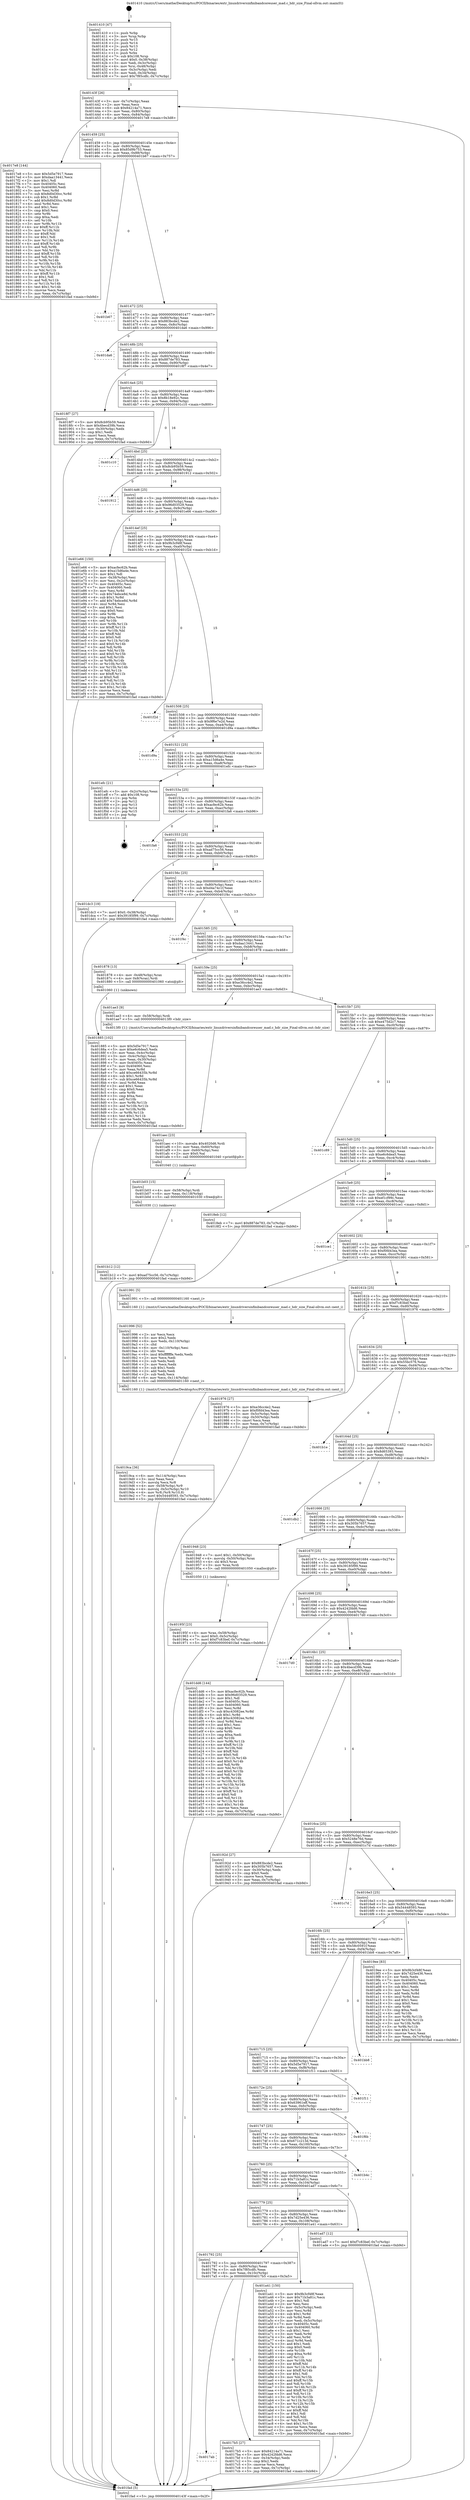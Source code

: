 digraph "0x401410" {
  label = "0x401410 (/mnt/c/Users/mathe/Desktop/tcc/POCII/binaries/extr_linuxdriversinfinibandcoreuser_mad.c_hdr_size_Final-ollvm.out::main(0))"
  labelloc = "t"
  node[shape=record]

  Entry [label="",width=0.3,height=0.3,shape=circle,fillcolor=black,style=filled]
  "0x40143f" [label="{
     0x40143f [26]\l
     | [instrs]\l
     &nbsp;&nbsp;0x40143f \<+3\>: mov -0x7c(%rbp),%eax\l
     &nbsp;&nbsp;0x401442 \<+2\>: mov %eax,%ecx\l
     &nbsp;&nbsp;0x401444 \<+6\>: sub $0x84214a71,%ecx\l
     &nbsp;&nbsp;0x40144a \<+3\>: mov %eax,-0x80(%rbp)\l
     &nbsp;&nbsp;0x40144d \<+6\>: mov %ecx,-0x84(%rbp)\l
     &nbsp;&nbsp;0x401453 \<+6\>: je 00000000004017e8 \<main+0x3d8\>\l
  }"]
  "0x4017e8" [label="{
     0x4017e8 [144]\l
     | [instrs]\l
     &nbsp;&nbsp;0x4017e8 \<+5\>: mov $0x5d5e7917,%eax\l
     &nbsp;&nbsp;0x4017ed \<+5\>: mov $0xdaa13441,%ecx\l
     &nbsp;&nbsp;0x4017f2 \<+2\>: mov $0x1,%dl\l
     &nbsp;&nbsp;0x4017f4 \<+7\>: mov 0x40405c,%esi\l
     &nbsp;&nbsp;0x4017fb \<+7\>: mov 0x404060,%edi\l
     &nbsp;&nbsp;0x401802 \<+3\>: mov %esi,%r8d\l
     &nbsp;&nbsp;0x401805 \<+7\>: sub $0x8d0d30cc,%r8d\l
     &nbsp;&nbsp;0x40180c \<+4\>: sub $0x1,%r8d\l
     &nbsp;&nbsp;0x401810 \<+7\>: add $0x8d0d30cc,%r8d\l
     &nbsp;&nbsp;0x401817 \<+4\>: imul %r8d,%esi\l
     &nbsp;&nbsp;0x40181b \<+3\>: and $0x1,%esi\l
     &nbsp;&nbsp;0x40181e \<+3\>: cmp $0x0,%esi\l
     &nbsp;&nbsp;0x401821 \<+4\>: sete %r9b\l
     &nbsp;&nbsp;0x401825 \<+3\>: cmp $0xa,%edi\l
     &nbsp;&nbsp;0x401828 \<+4\>: setl %r10b\l
     &nbsp;&nbsp;0x40182c \<+3\>: mov %r9b,%r11b\l
     &nbsp;&nbsp;0x40182f \<+4\>: xor $0xff,%r11b\l
     &nbsp;&nbsp;0x401833 \<+3\>: mov %r10b,%bl\l
     &nbsp;&nbsp;0x401836 \<+3\>: xor $0xff,%bl\l
     &nbsp;&nbsp;0x401839 \<+3\>: xor $0x1,%dl\l
     &nbsp;&nbsp;0x40183c \<+3\>: mov %r11b,%r14b\l
     &nbsp;&nbsp;0x40183f \<+4\>: and $0xff,%r14b\l
     &nbsp;&nbsp;0x401843 \<+3\>: and %dl,%r9b\l
     &nbsp;&nbsp;0x401846 \<+3\>: mov %bl,%r15b\l
     &nbsp;&nbsp;0x401849 \<+4\>: and $0xff,%r15b\l
     &nbsp;&nbsp;0x40184d \<+3\>: and %dl,%r10b\l
     &nbsp;&nbsp;0x401850 \<+3\>: or %r9b,%r14b\l
     &nbsp;&nbsp;0x401853 \<+3\>: or %r10b,%r15b\l
     &nbsp;&nbsp;0x401856 \<+3\>: xor %r15b,%r14b\l
     &nbsp;&nbsp;0x401859 \<+3\>: or %bl,%r11b\l
     &nbsp;&nbsp;0x40185c \<+4\>: xor $0xff,%r11b\l
     &nbsp;&nbsp;0x401860 \<+3\>: or $0x1,%dl\l
     &nbsp;&nbsp;0x401863 \<+3\>: and %dl,%r11b\l
     &nbsp;&nbsp;0x401866 \<+3\>: or %r11b,%r14b\l
     &nbsp;&nbsp;0x401869 \<+4\>: test $0x1,%r14b\l
     &nbsp;&nbsp;0x40186d \<+3\>: cmovne %ecx,%eax\l
     &nbsp;&nbsp;0x401870 \<+3\>: mov %eax,-0x7c(%rbp)\l
     &nbsp;&nbsp;0x401873 \<+5\>: jmp 0000000000401fad \<main+0xb9d\>\l
  }"]
  "0x401459" [label="{
     0x401459 [25]\l
     | [instrs]\l
     &nbsp;&nbsp;0x401459 \<+5\>: jmp 000000000040145e \<main+0x4e\>\l
     &nbsp;&nbsp;0x40145e \<+3\>: mov -0x80(%rbp),%eax\l
     &nbsp;&nbsp;0x401461 \<+5\>: sub $0x85d9b753,%eax\l
     &nbsp;&nbsp;0x401466 \<+6\>: mov %eax,-0x88(%rbp)\l
     &nbsp;&nbsp;0x40146c \<+6\>: je 0000000000401b67 \<main+0x757\>\l
  }"]
  Exit [label="",width=0.3,height=0.3,shape=circle,fillcolor=black,style=filled,peripheries=2]
  "0x401b67" [label="{
     0x401b67\l
  }", style=dashed]
  "0x401472" [label="{
     0x401472 [25]\l
     | [instrs]\l
     &nbsp;&nbsp;0x401472 \<+5\>: jmp 0000000000401477 \<main+0x67\>\l
     &nbsp;&nbsp;0x401477 \<+3\>: mov -0x80(%rbp),%eax\l
     &nbsp;&nbsp;0x40147a \<+5\>: sub $0x883bcde2,%eax\l
     &nbsp;&nbsp;0x40147f \<+6\>: mov %eax,-0x8c(%rbp)\l
     &nbsp;&nbsp;0x401485 \<+6\>: je 0000000000401da6 \<main+0x996\>\l
  }"]
  "0x401b12" [label="{
     0x401b12 [12]\l
     | [instrs]\l
     &nbsp;&nbsp;0x401b12 \<+7\>: movl $0xad75cc56,-0x7c(%rbp)\l
     &nbsp;&nbsp;0x401b19 \<+5\>: jmp 0000000000401fad \<main+0xb9d\>\l
  }"]
  "0x401da6" [label="{
     0x401da6\l
  }", style=dashed]
  "0x40148b" [label="{
     0x40148b [25]\l
     | [instrs]\l
     &nbsp;&nbsp;0x40148b \<+5\>: jmp 0000000000401490 \<main+0x80\>\l
     &nbsp;&nbsp;0x401490 \<+3\>: mov -0x80(%rbp),%eax\l
     &nbsp;&nbsp;0x401493 \<+5\>: sub $0x887de783,%eax\l
     &nbsp;&nbsp;0x401498 \<+6\>: mov %eax,-0x90(%rbp)\l
     &nbsp;&nbsp;0x40149e \<+6\>: je 00000000004018f7 \<main+0x4e7\>\l
  }"]
  "0x401b03" [label="{
     0x401b03 [15]\l
     | [instrs]\l
     &nbsp;&nbsp;0x401b03 \<+4\>: mov -0x58(%rbp),%rdi\l
     &nbsp;&nbsp;0x401b07 \<+6\>: mov %eax,-0x118(%rbp)\l
     &nbsp;&nbsp;0x401b0d \<+5\>: call 0000000000401030 \<free@plt\>\l
     | [calls]\l
     &nbsp;&nbsp;0x401030 \{1\} (unknown)\l
  }"]
  "0x4018f7" [label="{
     0x4018f7 [27]\l
     | [instrs]\l
     &nbsp;&nbsp;0x4018f7 \<+5\>: mov $0x8cb95b59,%eax\l
     &nbsp;&nbsp;0x4018fc \<+5\>: mov $0x4becd39b,%ecx\l
     &nbsp;&nbsp;0x401901 \<+3\>: mov -0x30(%rbp),%edx\l
     &nbsp;&nbsp;0x401904 \<+3\>: cmp $0x1,%edx\l
     &nbsp;&nbsp;0x401907 \<+3\>: cmovl %ecx,%eax\l
     &nbsp;&nbsp;0x40190a \<+3\>: mov %eax,-0x7c(%rbp)\l
     &nbsp;&nbsp;0x40190d \<+5\>: jmp 0000000000401fad \<main+0xb9d\>\l
  }"]
  "0x4014a4" [label="{
     0x4014a4 [25]\l
     | [instrs]\l
     &nbsp;&nbsp;0x4014a4 \<+5\>: jmp 00000000004014a9 \<main+0x99\>\l
     &nbsp;&nbsp;0x4014a9 \<+3\>: mov -0x80(%rbp),%eax\l
     &nbsp;&nbsp;0x4014ac \<+5\>: sub $0x8b18e92c,%eax\l
     &nbsp;&nbsp;0x4014b1 \<+6\>: mov %eax,-0x94(%rbp)\l
     &nbsp;&nbsp;0x4014b7 \<+6\>: je 0000000000401c10 \<main+0x800\>\l
  }"]
  "0x401aec" [label="{
     0x401aec [23]\l
     | [instrs]\l
     &nbsp;&nbsp;0x401aec \<+10\>: movabs $0x4020d6,%rdi\l
     &nbsp;&nbsp;0x401af6 \<+3\>: mov %eax,-0x60(%rbp)\l
     &nbsp;&nbsp;0x401af9 \<+3\>: mov -0x60(%rbp),%esi\l
     &nbsp;&nbsp;0x401afc \<+2\>: mov $0x0,%al\l
     &nbsp;&nbsp;0x401afe \<+5\>: call 0000000000401040 \<printf@plt\>\l
     | [calls]\l
     &nbsp;&nbsp;0x401040 \{1\} (unknown)\l
  }"]
  "0x401c10" [label="{
     0x401c10\l
  }", style=dashed]
  "0x4014bd" [label="{
     0x4014bd [25]\l
     | [instrs]\l
     &nbsp;&nbsp;0x4014bd \<+5\>: jmp 00000000004014c2 \<main+0xb2\>\l
     &nbsp;&nbsp;0x4014c2 \<+3\>: mov -0x80(%rbp),%eax\l
     &nbsp;&nbsp;0x4014c5 \<+5\>: sub $0x8cb95b59,%eax\l
     &nbsp;&nbsp;0x4014ca \<+6\>: mov %eax,-0x98(%rbp)\l
     &nbsp;&nbsp;0x4014d0 \<+6\>: je 0000000000401912 \<main+0x502\>\l
  }"]
  "0x4019ca" [label="{
     0x4019ca [36]\l
     | [instrs]\l
     &nbsp;&nbsp;0x4019ca \<+6\>: mov -0x114(%rbp),%ecx\l
     &nbsp;&nbsp;0x4019d0 \<+3\>: imul %eax,%ecx\l
     &nbsp;&nbsp;0x4019d3 \<+3\>: movslq %ecx,%r8\l
     &nbsp;&nbsp;0x4019d6 \<+4\>: mov -0x58(%rbp),%r9\l
     &nbsp;&nbsp;0x4019da \<+4\>: movslq -0x5c(%rbp),%r10\l
     &nbsp;&nbsp;0x4019de \<+4\>: mov %r8,(%r9,%r10,8)\l
     &nbsp;&nbsp;0x4019e2 \<+7\>: movl $0x54448593,-0x7c(%rbp)\l
     &nbsp;&nbsp;0x4019e9 \<+5\>: jmp 0000000000401fad \<main+0xb9d\>\l
  }"]
  "0x401912" [label="{
     0x401912\l
  }", style=dashed]
  "0x4014d6" [label="{
     0x4014d6 [25]\l
     | [instrs]\l
     &nbsp;&nbsp;0x4014d6 \<+5\>: jmp 00000000004014db \<main+0xcb\>\l
     &nbsp;&nbsp;0x4014db \<+3\>: mov -0x80(%rbp),%eax\l
     &nbsp;&nbsp;0x4014de \<+5\>: sub $0x96d03529,%eax\l
     &nbsp;&nbsp;0x4014e3 \<+6\>: mov %eax,-0x9c(%rbp)\l
     &nbsp;&nbsp;0x4014e9 \<+6\>: je 0000000000401e66 \<main+0xa56\>\l
  }"]
  "0x401996" [label="{
     0x401996 [52]\l
     | [instrs]\l
     &nbsp;&nbsp;0x401996 \<+2\>: xor %ecx,%ecx\l
     &nbsp;&nbsp;0x401998 \<+5\>: mov $0x2,%edx\l
     &nbsp;&nbsp;0x40199d \<+6\>: mov %edx,-0x110(%rbp)\l
     &nbsp;&nbsp;0x4019a3 \<+1\>: cltd\l
     &nbsp;&nbsp;0x4019a4 \<+6\>: mov -0x110(%rbp),%esi\l
     &nbsp;&nbsp;0x4019aa \<+2\>: idiv %esi\l
     &nbsp;&nbsp;0x4019ac \<+6\>: imul $0xfffffffe,%edx,%edx\l
     &nbsp;&nbsp;0x4019b2 \<+2\>: mov %ecx,%edi\l
     &nbsp;&nbsp;0x4019b4 \<+2\>: sub %edx,%edi\l
     &nbsp;&nbsp;0x4019b6 \<+2\>: mov %ecx,%edx\l
     &nbsp;&nbsp;0x4019b8 \<+3\>: sub $0x1,%edx\l
     &nbsp;&nbsp;0x4019bb \<+2\>: add %edx,%edi\l
     &nbsp;&nbsp;0x4019bd \<+2\>: sub %edi,%ecx\l
     &nbsp;&nbsp;0x4019bf \<+6\>: mov %ecx,-0x114(%rbp)\l
     &nbsp;&nbsp;0x4019c5 \<+5\>: call 0000000000401160 \<next_i\>\l
     | [calls]\l
     &nbsp;&nbsp;0x401160 \{1\} (/mnt/c/Users/mathe/Desktop/tcc/POCII/binaries/extr_linuxdriversinfinibandcoreuser_mad.c_hdr_size_Final-ollvm.out::next_i)\l
  }"]
  "0x401e66" [label="{
     0x401e66 [150]\l
     | [instrs]\l
     &nbsp;&nbsp;0x401e66 \<+5\>: mov $0xacfec62b,%eax\l
     &nbsp;&nbsp;0x401e6b \<+5\>: mov $0xa15d6a4e,%ecx\l
     &nbsp;&nbsp;0x401e70 \<+2\>: mov $0x1,%dl\l
     &nbsp;&nbsp;0x401e72 \<+3\>: mov -0x38(%rbp),%esi\l
     &nbsp;&nbsp;0x401e75 \<+3\>: mov %esi,-0x2c(%rbp)\l
     &nbsp;&nbsp;0x401e78 \<+7\>: mov 0x40405c,%esi\l
     &nbsp;&nbsp;0x401e7f \<+7\>: mov 0x404060,%edi\l
     &nbsp;&nbsp;0x401e86 \<+3\>: mov %esi,%r8d\l
     &nbsp;&nbsp;0x401e89 \<+7\>: sub $0x74ebce8d,%r8d\l
     &nbsp;&nbsp;0x401e90 \<+4\>: sub $0x1,%r8d\l
     &nbsp;&nbsp;0x401e94 \<+7\>: add $0x74ebce8d,%r8d\l
     &nbsp;&nbsp;0x401e9b \<+4\>: imul %r8d,%esi\l
     &nbsp;&nbsp;0x401e9f \<+3\>: and $0x1,%esi\l
     &nbsp;&nbsp;0x401ea2 \<+3\>: cmp $0x0,%esi\l
     &nbsp;&nbsp;0x401ea5 \<+4\>: sete %r9b\l
     &nbsp;&nbsp;0x401ea9 \<+3\>: cmp $0xa,%edi\l
     &nbsp;&nbsp;0x401eac \<+4\>: setl %r10b\l
     &nbsp;&nbsp;0x401eb0 \<+3\>: mov %r9b,%r11b\l
     &nbsp;&nbsp;0x401eb3 \<+4\>: xor $0xff,%r11b\l
     &nbsp;&nbsp;0x401eb7 \<+3\>: mov %r10b,%bl\l
     &nbsp;&nbsp;0x401eba \<+3\>: xor $0xff,%bl\l
     &nbsp;&nbsp;0x401ebd \<+3\>: xor $0x0,%dl\l
     &nbsp;&nbsp;0x401ec0 \<+3\>: mov %r11b,%r14b\l
     &nbsp;&nbsp;0x401ec3 \<+4\>: and $0x0,%r14b\l
     &nbsp;&nbsp;0x401ec7 \<+3\>: and %dl,%r9b\l
     &nbsp;&nbsp;0x401eca \<+3\>: mov %bl,%r15b\l
     &nbsp;&nbsp;0x401ecd \<+4\>: and $0x0,%r15b\l
     &nbsp;&nbsp;0x401ed1 \<+3\>: and %dl,%r10b\l
     &nbsp;&nbsp;0x401ed4 \<+3\>: or %r9b,%r14b\l
     &nbsp;&nbsp;0x401ed7 \<+3\>: or %r10b,%r15b\l
     &nbsp;&nbsp;0x401eda \<+3\>: xor %r15b,%r14b\l
     &nbsp;&nbsp;0x401edd \<+3\>: or %bl,%r11b\l
     &nbsp;&nbsp;0x401ee0 \<+4\>: xor $0xff,%r11b\l
     &nbsp;&nbsp;0x401ee4 \<+3\>: or $0x0,%dl\l
     &nbsp;&nbsp;0x401ee7 \<+3\>: and %dl,%r11b\l
     &nbsp;&nbsp;0x401eea \<+3\>: or %r11b,%r14b\l
     &nbsp;&nbsp;0x401eed \<+4\>: test $0x1,%r14b\l
     &nbsp;&nbsp;0x401ef1 \<+3\>: cmovne %ecx,%eax\l
     &nbsp;&nbsp;0x401ef4 \<+3\>: mov %eax,-0x7c(%rbp)\l
     &nbsp;&nbsp;0x401ef7 \<+5\>: jmp 0000000000401fad \<main+0xb9d\>\l
  }"]
  "0x4014ef" [label="{
     0x4014ef [25]\l
     | [instrs]\l
     &nbsp;&nbsp;0x4014ef \<+5\>: jmp 00000000004014f4 \<main+0xe4\>\l
     &nbsp;&nbsp;0x4014f4 \<+3\>: mov -0x80(%rbp),%eax\l
     &nbsp;&nbsp;0x4014f7 \<+5\>: sub $0x9b3cf48f,%eax\l
     &nbsp;&nbsp;0x4014fc \<+6\>: mov %eax,-0xa0(%rbp)\l
     &nbsp;&nbsp;0x401502 \<+6\>: je 0000000000401f2d \<main+0xb1d\>\l
  }"]
  "0x40195f" [label="{
     0x40195f [23]\l
     | [instrs]\l
     &nbsp;&nbsp;0x40195f \<+4\>: mov %rax,-0x58(%rbp)\l
     &nbsp;&nbsp;0x401963 \<+7\>: movl $0x0,-0x5c(%rbp)\l
     &nbsp;&nbsp;0x40196a \<+7\>: movl $0xf7c83bef,-0x7c(%rbp)\l
     &nbsp;&nbsp;0x401971 \<+5\>: jmp 0000000000401fad \<main+0xb9d\>\l
  }"]
  "0x401f2d" [label="{
     0x401f2d\l
  }", style=dashed]
  "0x401508" [label="{
     0x401508 [25]\l
     | [instrs]\l
     &nbsp;&nbsp;0x401508 \<+5\>: jmp 000000000040150d \<main+0xfd\>\l
     &nbsp;&nbsp;0x40150d \<+3\>: mov -0x80(%rbp),%eax\l
     &nbsp;&nbsp;0x401510 \<+5\>: sub $0x9f6e7e2d,%eax\l
     &nbsp;&nbsp;0x401515 \<+6\>: mov %eax,-0xa4(%rbp)\l
     &nbsp;&nbsp;0x40151b \<+6\>: je 0000000000401d9a \<main+0x98a\>\l
  }"]
  "0x401885" [label="{
     0x401885 [102]\l
     | [instrs]\l
     &nbsp;&nbsp;0x401885 \<+5\>: mov $0x5d5e7917,%ecx\l
     &nbsp;&nbsp;0x40188a \<+5\>: mov $0xe6c6dea5,%edx\l
     &nbsp;&nbsp;0x40188f \<+3\>: mov %eax,-0x4c(%rbp)\l
     &nbsp;&nbsp;0x401892 \<+3\>: mov -0x4c(%rbp),%eax\l
     &nbsp;&nbsp;0x401895 \<+3\>: mov %eax,-0x30(%rbp)\l
     &nbsp;&nbsp;0x401898 \<+7\>: mov 0x40405c,%eax\l
     &nbsp;&nbsp;0x40189f \<+7\>: mov 0x404060,%esi\l
     &nbsp;&nbsp;0x4018a6 \<+3\>: mov %eax,%r8d\l
     &nbsp;&nbsp;0x4018a9 \<+7\>: add $0xce66435b,%r8d\l
     &nbsp;&nbsp;0x4018b0 \<+4\>: sub $0x1,%r8d\l
     &nbsp;&nbsp;0x4018b4 \<+7\>: sub $0xce66435b,%r8d\l
     &nbsp;&nbsp;0x4018bb \<+4\>: imul %r8d,%eax\l
     &nbsp;&nbsp;0x4018bf \<+3\>: and $0x1,%eax\l
     &nbsp;&nbsp;0x4018c2 \<+3\>: cmp $0x0,%eax\l
     &nbsp;&nbsp;0x4018c5 \<+4\>: sete %r9b\l
     &nbsp;&nbsp;0x4018c9 \<+3\>: cmp $0xa,%esi\l
     &nbsp;&nbsp;0x4018cc \<+4\>: setl %r10b\l
     &nbsp;&nbsp;0x4018d0 \<+3\>: mov %r9b,%r11b\l
     &nbsp;&nbsp;0x4018d3 \<+3\>: and %r10b,%r11b\l
     &nbsp;&nbsp;0x4018d6 \<+3\>: xor %r10b,%r9b\l
     &nbsp;&nbsp;0x4018d9 \<+3\>: or %r9b,%r11b\l
     &nbsp;&nbsp;0x4018dc \<+4\>: test $0x1,%r11b\l
     &nbsp;&nbsp;0x4018e0 \<+3\>: cmovne %edx,%ecx\l
     &nbsp;&nbsp;0x4018e3 \<+3\>: mov %ecx,-0x7c(%rbp)\l
     &nbsp;&nbsp;0x4018e6 \<+5\>: jmp 0000000000401fad \<main+0xb9d\>\l
  }"]
  "0x401d9a" [label="{
     0x401d9a\l
  }", style=dashed]
  "0x401521" [label="{
     0x401521 [25]\l
     | [instrs]\l
     &nbsp;&nbsp;0x401521 \<+5\>: jmp 0000000000401526 \<main+0x116\>\l
     &nbsp;&nbsp;0x401526 \<+3\>: mov -0x80(%rbp),%eax\l
     &nbsp;&nbsp;0x401529 \<+5\>: sub $0xa15d6a4e,%eax\l
     &nbsp;&nbsp;0x40152e \<+6\>: mov %eax,-0xa8(%rbp)\l
     &nbsp;&nbsp;0x401534 \<+6\>: je 0000000000401efc \<main+0xaec\>\l
  }"]
  "0x401410" [label="{
     0x401410 [47]\l
     | [instrs]\l
     &nbsp;&nbsp;0x401410 \<+1\>: push %rbp\l
     &nbsp;&nbsp;0x401411 \<+3\>: mov %rsp,%rbp\l
     &nbsp;&nbsp;0x401414 \<+2\>: push %r15\l
     &nbsp;&nbsp;0x401416 \<+2\>: push %r14\l
     &nbsp;&nbsp;0x401418 \<+2\>: push %r13\l
     &nbsp;&nbsp;0x40141a \<+2\>: push %r12\l
     &nbsp;&nbsp;0x40141c \<+1\>: push %rbx\l
     &nbsp;&nbsp;0x40141d \<+7\>: sub $0x108,%rsp\l
     &nbsp;&nbsp;0x401424 \<+7\>: movl $0x0,-0x38(%rbp)\l
     &nbsp;&nbsp;0x40142b \<+3\>: mov %edi,-0x3c(%rbp)\l
     &nbsp;&nbsp;0x40142e \<+4\>: mov %rsi,-0x48(%rbp)\l
     &nbsp;&nbsp;0x401432 \<+3\>: mov -0x3c(%rbp),%edi\l
     &nbsp;&nbsp;0x401435 \<+3\>: mov %edi,-0x34(%rbp)\l
     &nbsp;&nbsp;0x401438 \<+7\>: movl $0x7f85cdfc,-0x7c(%rbp)\l
  }"]
  "0x401efc" [label="{
     0x401efc [21]\l
     | [instrs]\l
     &nbsp;&nbsp;0x401efc \<+3\>: mov -0x2c(%rbp),%eax\l
     &nbsp;&nbsp;0x401eff \<+7\>: add $0x108,%rsp\l
     &nbsp;&nbsp;0x401f06 \<+1\>: pop %rbx\l
     &nbsp;&nbsp;0x401f07 \<+2\>: pop %r12\l
     &nbsp;&nbsp;0x401f09 \<+2\>: pop %r13\l
     &nbsp;&nbsp;0x401f0b \<+2\>: pop %r14\l
     &nbsp;&nbsp;0x401f0d \<+2\>: pop %r15\l
     &nbsp;&nbsp;0x401f0f \<+1\>: pop %rbp\l
     &nbsp;&nbsp;0x401f10 \<+1\>: ret\l
  }"]
  "0x40153a" [label="{
     0x40153a [25]\l
     | [instrs]\l
     &nbsp;&nbsp;0x40153a \<+5\>: jmp 000000000040153f \<main+0x12f\>\l
     &nbsp;&nbsp;0x40153f \<+3\>: mov -0x80(%rbp),%eax\l
     &nbsp;&nbsp;0x401542 \<+5\>: sub $0xacfec62b,%eax\l
     &nbsp;&nbsp;0x401547 \<+6\>: mov %eax,-0xac(%rbp)\l
     &nbsp;&nbsp;0x40154d \<+6\>: je 0000000000401fa6 \<main+0xb96\>\l
  }"]
  "0x401fad" [label="{
     0x401fad [5]\l
     | [instrs]\l
     &nbsp;&nbsp;0x401fad \<+5\>: jmp 000000000040143f \<main+0x2f\>\l
  }"]
  "0x401fa6" [label="{
     0x401fa6\l
  }", style=dashed]
  "0x401553" [label="{
     0x401553 [25]\l
     | [instrs]\l
     &nbsp;&nbsp;0x401553 \<+5\>: jmp 0000000000401558 \<main+0x148\>\l
     &nbsp;&nbsp;0x401558 \<+3\>: mov -0x80(%rbp),%eax\l
     &nbsp;&nbsp;0x40155b \<+5\>: sub $0xad75cc56,%eax\l
     &nbsp;&nbsp;0x401560 \<+6\>: mov %eax,-0xb0(%rbp)\l
     &nbsp;&nbsp;0x401566 \<+6\>: je 0000000000401dc3 \<main+0x9b3\>\l
  }"]
  "0x4017ab" [label="{
     0x4017ab\l
  }", style=dashed]
  "0x401dc3" [label="{
     0x401dc3 [19]\l
     | [instrs]\l
     &nbsp;&nbsp;0x401dc3 \<+7\>: movl $0x0,-0x38(%rbp)\l
     &nbsp;&nbsp;0x401dca \<+7\>: movl $0x39185f99,-0x7c(%rbp)\l
     &nbsp;&nbsp;0x401dd1 \<+5\>: jmp 0000000000401fad \<main+0xb9d\>\l
  }"]
  "0x40156c" [label="{
     0x40156c [25]\l
     | [instrs]\l
     &nbsp;&nbsp;0x40156c \<+5\>: jmp 0000000000401571 \<main+0x161\>\l
     &nbsp;&nbsp;0x401571 \<+3\>: mov -0x80(%rbp),%eax\l
     &nbsp;&nbsp;0x401574 \<+5\>: sub $0xd4a74c1f,%eax\l
     &nbsp;&nbsp;0x401579 \<+6\>: mov %eax,-0xb4(%rbp)\l
     &nbsp;&nbsp;0x40157f \<+6\>: je 0000000000401f4c \<main+0xb3c\>\l
  }"]
  "0x4017b5" [label="{
     0x4017b5 [27]\l
     | [instrs]\l
     &nbsp;&nbsp;0x4017b5 \<+5\>: mov $0x84214a71,%eax\l
     &nbsp;&nbsp;0x4017ba \<+5\>: mov $0x4242fdd6,%ecx\l
     &nbsp;&nbsp;0x4017bf \<+3\>: mov -0x34(%rbp),%edx\l
     &nbsp;&nbsp;0x4017c2 \<+3\>: cmp $0x2,%edx\l
     &nbsp;&nbsp;0x4017c5 \<+3\>: cmovne %ecx,%eax\l
     &nbsp;&nbsp;0x4017c8 \<+3\>: mov %eax,-0x7c(%rbp)\l
     &nbsp;&nbsp;0x4017cb \<+5\>: jmp 0000000000401fad \<main+0xb9d\>\l
  }"]
  "0x401f4c" [label="{
     0x401f4c\l
  }", style=dashed]
  "0x401585" [label="{
     0x401585 [25]\l
     | [instrs]\l
     &nbsp;&nbsp;0x401585 \<+5\>: jmp 000000000040158a \<main+0x17a\>\l
     &nbsp;&nbsp;0x40158a \<+3\>: mov -0x80(%rbp),%eax\l
     &nbsp;&nbsp;0x40158d \<+5\>: sub $0xdaa13441,%eax\l
     &nbsp;&nbsp;0x401592 \<+6\>: mov %eax,-0xb8(%rbp)\l
     &nbsp;&nbsp;0x401598 \<+6\>: je 0000000000401878 \<main+0x468\>\l
  }"]
  "0x401792" [label="{
     0x401792 [25]\l
     | [instrs]\l
     &nbsp;&nbsp;0x401792 \<+5\>: jmp 0000000000401797 \<main+0x387\>\l
     &nbsp;&nbsp;0x401797 \<+3\>: mov -0x80(%rbp),%eax\l
     &nbsp;&nbsp;0x40179a \<+5\>: sub $0x7f85cdfc,%eax\l
     &nbsp;&nbsp;0x40179f \<+6\>: mov %eax,-0x10c(%rbp)\l
     &nbsp;&nbsp;0x4017a5 \<+6\>: je 00000000004017b5 \<main+0x3a5\>\l
  }"]
  "0x401878" [label="{
     0x401878 [13]\l
     | [instrs]\l
     &nbsp;&nbsp;0x401878 \<+4\>: mov -0x48(%rbp),%rax\l
     &nbsp;&nbsp;0x40187c \<+4\>: mov 0x8(%rax),%rdi\l
     &nbsp;&nbsp;0x401880 \<+5\>: call 0000000000401060 \<atoi@plt\>\l
     | [calls]\l
     &nbsp;&nbsp;0x401060 \{1\} (unknown)\l
  }"]
  "0x40159e" [label="{
     0x40159e [25]\l
     | [instrs]\l
     &nbsp;&nbsp;0x40159e \<+5\>: jmp 00000000004015a3 \<main+0x193\>\l
     &nbsp;&nbsp;0x4015a3 \<+3\>: mov -0x80(%rbp),%eax\l
     &nbsp;&nbsp;0x4015a6 \<+5\>: sub $0xe36cc4e2,%eax\l
     &nbsp;&nbsp;0x4015ab \<+6\>: mov %eax,-0xbc(%rbp)\l
     &nbsp;&nbsp;0x4015b1 \<+6\>: je 0000000000401ae3 \<main+0x6d3\>\l
  }"]
  "0x401a41" [label="{
     0x401a41 [150]\l
     | [instrs]\l
     &nbsp;&nbsp;0x401a41 \<+5\>: mov $0x9b3cf48f,%eax\l
     &nbsp;&nbsp;0x401a46 \<+5\>: mov $0x71b3a81c,%ecx\l
     &nbsp;&nbsp;0x401a4b \<+2\>: mov $0x1,%dl\l
     &nbsp;&nbsp;0x401a4d \<+2\>: xor %esi,%esi\l
     &nbsp;&nbsp;0x401a4f \<+3\>: mov -0x5c(%rbp),%edi\l
     &nbsp;&nbsp;0x401a52 \<+3\>: mov %esi,%r8d\l
     &nbsp;&nbsp;0x401a55 \<+4\>: sub $0x1,%r8d\l
     &nbsp;&nbsp;0x401a59 \<+3\>: sub %r8d,%edi\l
     &nbsp;&nbsp;0x401a5c \<+3\>: mov %edi,-0x5c(%rbp)\l
     &nbsp;&nbsp;0x401a5f \<+7\>: mov 0x40405c,%edi\l
     &nbsp;&nbsp;0x401a66 \<+8\>: mov 0x404060,%r8d\l
     &nbsp;&nbsp;0x401a6e \<+3\>: sub $0x1,%esi\l
     &nbsp;&nbsp;0x401a71 \<+3\>: mov %edi,%r9d\l
     &nbsp;&nbsp;0x401a74 \<+3\>: add %esi,%r9d\l
     &nbsp;&nbsp;0x401a77 \<+4\>: imul %r9d,%edi\l
     &nbsp;&nbsp;0x401a7b \<+3\>: and $0x1,%edi\l
     &nbsp;&nbsp;0x401a7e \<+3\>: cmp $0x0,%edi\l
     &nbsp;&nbsp;0x401a81 \<+4\>: sete %r10b\l
     &nbsp;&nbsp;0x401a85 \<+4\>: cmp $0xa,%r8d\l
     &nbsp;&nbsp;0x401a89 \<+4\>: setl %r11b\l
     &nbsp;&nbsp;0x401a8d \<+3\>: mov %r10b,%bl\l
     &nbsp;&nbsp;0x401a90 \<+3\>: xor $0xff,%bl\l
     &nbsp;&nbsp;0x401a93 \<+3\>: mov %r11b,%r14b\l
     &nbsp;&nbsp;0x401a96 \<+4\>: xor $0xff,%r14b\l
     &nbsp;&nbsp;0x401a9a \<+3\>: xor $0x1,%dl\l
     &nbsp;&nbsp;0x401a9d \<+3\>: mov %bl,%r15b\l
     &nbsp;&nbsp;0x401aa0 \<+4\>: and $0xff,%r15b\l
     &nbsp;&nbsp;0x401aa4 \<+3\>: and %dl,%r10b\l
     &nbsp;&nbsp;0x401aa7 \<+3\>: mov %r14b,%r12b\l
     &nbsp;&nbsp;0x401aaa \<+4\>: and $0xff,%r12b\l
     &nbsp;&nbsp;0x401aae \<+3\>: and %dl,%r11b\l
     &nbsp;&nbsp;0x401ab1 \<+3\>: or %r10b,%r15b\l
     &nbsp;&nbsp;0x401ab4 \<+3\>: or %r11b,%r12b\l
     &nbsp;&nbsp;0x401ab7 \<+3\>: xor %r12b,%r15b\l
     &nbsp;&nbsp;0x401aba \<+3\>: or %r14b,%bl\l
     &nbsp;&nbsp;0x401abd \<+3\>: xor $0xff,%bl\l
     &nbsp;&nbsp;0x401ac0 \<+3\>: or $0x1,%dl\l
     &nbsp;&nbsp;0x401ac3 \<+2\>: and %dl,%bl\l
     &nbsp;&nbsp;0x401ac5 \<+3\>: or %bl,%r15b\l
     &nbsp;&nbsp;0x401ac8 \<+4\>: test $0x1,%r15b\l
     &nbsp;&nbsp;0x401acc \<+3\>: cmovne %ecx,%eax\l
     &nbsp;&nbsp;0x401acf \<+3\>: mov %eax,-0x7c(%rbp)\l
     &nbsp;&nbsp;0x401ad2 \<+5\>: jmp 0000000000401fad \<main+0xb9d\>\l
  }"]
  "0x401ae3" [label="{
     0x401ae3 [9]\l
     | [instrs]\l
     &nbsp;&nbsp;0x401ae3 \<+4\>: mov -0x58(%rbp),%rdi\l
     &nbsp;&nbsp;0x401ae7 \<+5\>: call 00000000004013f0 \<hdr_size\>\l
     | [calls]\l
     &nbsp;&nbsp;0x4013f0 \{1\} (/mnt/c/Users/mathe/Desktop/tcc/POCII/binaries/extr_linuxdriversinfinibandcoreuser_mad.c_hdr_size_Final-ollvm.out::hdr_size)\l
  }"]
  "0x4015b7" [label="{
     0x4015b7 [25]\l
     | [instrs]\l
     &nbsp;&nbsp;0x4015b7 \<+5\>: jmp 00000000004015bc \<main+0x1ac\>\l
     &nbsp;&nbsp;0x4015bc \<+3\>: mov -0x80(%rbp),%eax\l
     &nbsp;&nbsp;0x4015bf \<+5\>: sub $0xe475d2c7,%eax\l
     &nbsp;&nbsp;0x4015c4 \<+6\>: mov %eax,-0xc0(%rbp)\l
     &nbsp;&nbsp;0x4015ca \<+6\>: je 0000000000401c89 \<main+0x879\>\l
  }"]
  "0x401779" [label="{
     0x401779 [25]\l
     | [instrs]\l
     &nbsp;&nbsp;0x401779 \<+5\>: jmp 000000000040177e \<main+0x36e\>\l
     &nbsp;&nbsp;0x40177e \<+3\>: mov -0x80(%rbp),%eax\l
     &nbsp;&nbsp;0x401781 \<+5\>: sub $0x7d25e436,%eax\l
     &nbsp;&nbsp;0x401786 \<+6\>: mov %eax,-0x108(%rbp)\l
     &nbsp;&nbsp;0x40178c \<+6\>: je 0000000000401a41 \<main+0x631\>\l
  }"]
  "0x401c89" [label="{
     0x401c89\l
  }", style=dashed]
  "0x4015d0" [label="{
     0x4015d0 [25]\l
     | [instrs]\l
     &nbsp;&nbsp;0x4015d0 \<+5\>: jmp 00000000004015d5 \<main+0x1c5\>\l
     &nbsp;&nbsp;0x4015d5 \<+3\>: mov -0x80(%rbp),%eax\l
     &nbsp;&nbsp;0x4015d8 \<+5\>: sub $0xe6c6dea5,%eax\l
     &nbsp;&nbsp;0x4015dd \<+6\>: mov %eax,-0xc4(%rbp)\l
     &nbsp;&nbsp;0x4015e3 \<+6\>: je 00000000004018eb \<main+0x4db\>\l
  }"]
  "0x401ad7" [label="{
     0x401ad7 [12]\l
     | [instrs]\l
     &nbsp;&nbsp;0x401ad7 \<+7\>: movl $0xf7c83bef,-0x7c(%rbp)\l
     &nbsp;&nbsp;0x401ade \<+5\>: jmp 0000000000401fad \<main+0xb9d\>\l
  }"]
  "0x4018eb" [label="{
     0x4018eb [12]\l
     | [instrs]\l
     &nbsp;&nbsp;0x4018eb \<+7\>: movl $0x887de783,-0x7c(%rbp)\l
     &nbsp;&nbsp;0x4018f2 \<+5\>: jmp 0000000000401fad \<main+0xb9d\>\l
  }"]
  "0x4015e9" [label="{
     0x4015e9 [25]\l
     | [instrs]\l
     &nbsp;&nbsp;0x4015e9 \<+5\>: jmp 00000000004015ee \<main+0x1de\>\l
     &nbsp;&nbsp;0x4015ee \<+3\>: mov -0x80(%rbp),%eax\l
     &nbsp;&nbsp;0x4015f1 \<+5\>: sub $0xef1cf99c,%eax\l
     &nbsp;&nbsp;0x4015f6 \<+6\>: mov %eax,-0xc8(%rbp)\l
     &nbsp;&nbsp;0x4015fc \<+6\>: je 0000000000401ce1 \<main+0x8d1\>\l
  }"]
  "0x401760" [label="{
     0x401760 [25]\l
     | [instrs]\l
     &nbsp;&nbsp;0x401760 \<+5\>: jmp 0000000000401765 \<main+0x355\>\l
     &nbsp;&nbsp;0x401765 \<+3\>: mov -0x80(%rbp),%eax\l
     &nbsp;&nbsp;0x401768 \<+5\>: sub $0x71b3a81c,%eax\l
     &nbsp;&nbsp;0x40176d \<+6\>: mov %eax,-0x104(%rbp)\l
     &nbsp;&nbsp;0x401773 \<+6\>: je 0000000000401ad7 \<main+0x6c7\>\l
  }"]
  "0x401ce1" [label="{
     0x401ce1\l
  }", style=dashed]
  "0x401602" [label="{
     0x401602 [25]\l
     | [instrs]\l
     &nbsp;&nbsp;0x401602 \<+5\>: jmp 0000000000401607 \<main+0x1f7\>\l
     &nbsp;&nbsp;0x401607 \<+3\>: mov -0x80(%rbp),%eax\l
     &nbsp;&nbsp;0x40160a \<+5\>: sub $0xf0fd43ea,%eax\l
     &nbsp;&nbsp;0x40160f \<+6\>: mov %eax,-0xcc(%rbp)\l
     &nbsp;&nbsp;0x401615 \<+6\>: je 0000000000401991 \<main+0x581\>\l
  }"]
  "0x401b4c" [label="{
     0x401b4c\l
  }", style=dashed]
  "0x401991" [label="{
     0x401991 [5]\l
     | [instrs]\l
     &nbsp;&nbsp;0x401991 \<+5\>: call 0000000000401160 \<next_i\>\l
     | [calls]\l
     &nbsp;&nbsp;0x401160 \{1\} (/mnt/c/Users/mathe/Desktop/tcc/POCII/binaries/extr_linuxdriversinfinibandcoreuser_mad.c_hdr_size_Final-ollvm.out::next_i)\l
  }"]
  "0x40161b" [label="{
     0x40161b [25]\l
     | [instrs]\l
     &nbsp;&nbsp;0x40161b \<+5\>: jmp 0000000000401620 \<main+0x210\>\l
     &nbsp;&nbsp;0x401620 \<+3\>: mov -0x80(%rbp),%eax\l
     &nbsp;&nbsp;0x401623 \<+5\>: sub $0xf7c83bef,%eax\l
     &nbsp;&nbsp;0x401628 \<+6\>: mov %eax,-0xd0(%rbp)\l
     &nbsp;&nbsp;0x40162e \<+6\>: je 0000000000401976 \<main+0x566\>\l
  }"]
  "0x401747" [label="{
     0x401747 [25]\l
     | [instrs]\l
     &nbsp;&nbsp;0x401747 \<+5\>: jmp 000000000040174c \<main+0x33c\>\l
     &nbsp;&nbsp;0x40174c \<+3\>: mov -0x80(%rbp),%eax\l
     &nbsp;&nbsp;0x40174f \<+5\>: sub $0x671c213d,%eax\l
     &nbsp;&nbsp;0x401754 \<+6\>: mov %eax,-0x100(%rbp)\l
     &nbsp;&nbsp;0x40175a \<+6\>: je 0000000000401b4c \<main+0x73c\>\l
  }"]
  "0x401976" [label="{
     0x401976 [27]\l
     | [instrs]\l
     &nbsp;&nbsp;0x401976 \<+5\>: mov $0xe36cc4e2,%eax\l
     &nbsp;&nbsp;0x40197b \<+5\>: mov $0xf0fd43ea,%ecx\l
     &nbsp;&nbsp;0x401980 \<+3\>: mov -0x5c(%rbp),%edx\l
     &nbsp;&nbsp;0x401983 \<+3\>: cmp -0x50(%rbp),%edx\l
     &nbsp;&nbsp;0x401986 \<+3\>: cmovl %ecx,%eax\l
     &nbsp;&nbsp;0x401989 \<+3\>: mov %eax,-0x7c(%rbp)\l
     &nbsp;&nbsp;0x40198c \<+5\>: jmp 0000000000401fad \<main+0xb9d\>\l
  }"]
  "0x401634" [label="{
     0x401634 [25]\l
     | [instrs]\l
     &nbsp;&nbsp;0x401634 \<+5\>: jmp 0000000000401639 \<main+0x229\>\l
     &nbsp;&nbsp;0x401639 \<+3\>: mov -0x80(%rbp),%eax\l
     &nbsp;&nbsp;0x40163c \<+5\>: sub $0x55bc576,%eax\l
     &nbsp;&nbsp;0x401641 \<+6\>: mov %eax,-0xd4(%rbp)\l
     &nbsp;&nbsp;0x401647 \<+6\>: je 0000000000401b1e \<main+0x70e\>\l
  }"]
  "0x401f6b" [label="{
     0x401f6b\l
  }", style=dashed]
  "0x401b1e" [label="{
     0x401b1e\l
  }", style=dashed]
  "0x40164d" [label="{
     0x40164d [25]\l
     | [instrs]\l
     &nbsp;&nbsp;0x40164d \<+5\>: jmp 0000000000401652 \<main+0x242\>\l
     &nbsp;&nbsp;0x401652 \<+3\>: mov -0x80(%rbp),%eax\l
     &nbsp;&nbsp;0x401655 \<+5\>: sub $0x8d65393,%eax\l
     &nbsp;&nbsp;0x40165a \<+6\>: mov %eax,-0xd8(%rbp)\l
     &nbsp;&nbsp;0x401660 \<+6\>: je 0000000000401db2 \<main+0x9a2\>\l
  }"]
  "0x40172e" [label="{
     0x40172e [25]\l
     | [instrs]\l
     &nbsp;&nbsp;0x40172e \<+5\>: jmp 0000000000401733 \<main+0x323\>\l
     &nbsp;&nbsp;0x401733 \<+3\>: mov -0x80(%rbp),%eax\l
     &nbsp;&nbsp;0x401736 \<+5\>: sub $0x63961eff,%eax\l
     &nbsp;&nbsp;0x40173b \<+6\>: mov %eax,-0xfc(%rbp)\l
     &nbsp;&nbsp;0x401741 \<+6\>: je 0000000000401f6b \<main+0xb5b\>\l
  }"]
  "0x401db2" [label="{
     0x401db2\l
  }", style=dashed]
  "0x401666" [label="{
     0x401666 [25]\l
     | [instrs]\l
     &nbsp;&nbsp;0x401666 \<+5\>: jmp 000000000040166b \<main+0x25b\>\l
     &nbsp;&nbsp;0x40166b \<+3\>: mov -0x80(%rbp),%eax\l
     &nbsp;&nbsp;0x40166e \<+5\>: sub $0x305b7657,%eax\l
     &nbsp;&nbsp;0x401673 \<+6\>: mov %eax,-0xdc(%rbp)\l
     &nbsp;&nbsp;0x401679 \<+6\>: je 0000000000401948 \<main+0x538\>\l
  }"]
  "0x401f11" [label="{
     0x401f11\l
  }", style=dashed]
  "0x401948" [label="{
     0x401948 [23]\l
     | [instrs]\l
     &nbsp;&nbsp;0x401948 \<+7\>: movl $0x1,-0x50(%rbp)\l
     &nbsp;&nbsp;0x40194f \<+4\>: movslq -0x50(%rbp),%rax\l
     &nbsp;&nbsp;0x401953 \<+4\>: shl $0x3,%rax\l
     &nbsp;&nbsp;0x401957 \<+3\>: mov %rax,%rdi\l
     &nbsp;&nbsp;0x40195a \<+5\>: call 0000000000401050 \<malloc@plt\>\l
     | [calls]\l
     &nbsp;&nbsp;0x401050 \{1\} (unknown)\l
  }"]
  "0x40167f" [label="{
     0x40167f [25]\l
     | [instrs]\l
     &nbsp;&nbsp;0x40167f \<+5\>: jmp 0000000000401684 \<main+0x274\>\l
     &nbsp;&nbsp;0x401684 \<+3\>: mov -0x80(%rbp),%eax\l
     &nbsp;&nbsp;0x401687 \<+5\>: sub $0x39185f99,%eax\l
     &nbsp;&nbsp;0x40168c \<+6\>: mov %eax,-0xe0(%rbp)\l
     &nbsp;&nbsp;0x401692 \<+6\>: je 0000000000401dd6 \<main+0x9c6\>\l
  }"]
  "0x401715" [label="{
     0x401715 [25]\l
     | [instrs]\l
     &nbsp;&nbsp;0x401715 \<+5\>: jmp 000000000040171a \<main+0x30a\>\l
     &nbsp;&nbsp;0x40171a \<+3\>: mov -0x80(%rbp),%eax\l
     &nbsp;&nbsp;0x40171d \<+5\>: sub $0x5d5e7917,%eax\l
     &nbsp;&nbsp;0x401722 \<+6\>: mov %eax,-0xf8(%rbp)\l
     &nbsp;&nbsp;0x401728 \<+6\>: je 0000000000401f11 \<main+0xb01\>\l
  }"]
  "0x401dd6" [label="{
     0x401dd6 [144]\l
     | [instrs]\l
     &nbsp;&nbsp;0x401dd6 \<+5\>: mov $0xacfec62b,%eax\l
     &nbsp;&nbsp;0x401ddb \<+5\>: mov $0x96d03529,%ecx\l
     &nbsp;&nbsp;0x401de0 \<+2\>: mov $0x1,%dl\l
     &nbsp;&nbsp;0x401de2 \<+7\>: mov 0x40405c,%esi\l
     &nbsp;&nbsp;0x401de9 \<+7\>: mov 0x404060,%edi\l
     &nbsp;&nbsp;0x401df0 \<+3\>: mov %esi,%r8d\l
     &nbsp;&nbsp;0x401df3 \<+7\>: sub $0xc43082ee,%r8d\l
     &nbsp;&nbsp;0x401dfa \<+4\>: sub $0x1,%r8d\l
     &nbsp;&nbsp;0x401dfe \<+7\>: add $0xc43082ee,%r8d\l
     &nbsp;&nbsp;0x401e05 \<+4\>: imul %r8d,%esi\l
     &nbsp;&nbsp;0x401e09 \<+3\>: and $0x1,%esi\l
     &nbsp;&nbsp;0x401e0c \<+3\>: cmp $0x0,%esi\l
     &nbsp;&nbsp;0x401e0f \<+4\>: sete %r9b\l
     &nbsp;&nbsp;0x401e13 \<+3\>: cmp $0xa,%edi\l
     &nbsp;&nbsp;0x401e16 \<+4\>: setl %r10b\l
     &nbsp;&nbsp;0x401e1a \<+3\>: mov %r9b,%r11b\l
     &nbsp;&nbsp;0x401e1d \<+4\>: xor $0xff,%r11b\l
     &nbsp;&nbsp;0x401e21 \<+3\>: mov %r10b,%bl\l
     &nbsp;&nbsp;0x401e24 \<+3\>: xor $0xff,%bl\l
     &nbsp;&nbsp;0x401e27 \<+3\>: xor $0x0,%dl\l
     &nbsp;&nbsp;0x401e2a \<+3\>: mov %r11b,%r14b\l
     &nbsp;&nbsp;0x401e2d \<+4\>: and $0x0,%r14b\l
     &nbsp;&nbsp;0x401e31 \<+3\>: and %dl,%r9b\l
     &nbsp;&nbsp;0x401e34 \<+3\>: mov %bl,%r15b\l
     &nbsp;&nbsp;0x401e37 \<+4\>: and $0x0,%r15b\l
     &nbsp;&nbsp;0x401e3b \<+3\>: and %dl,%r10b\l
     &nbsp;&nbsp;0x401e3e \<+3\>: or %r9b,%r14b\l
     &nbsp;&nbsp;0x401e41 \<+3\>: or %r10b,%r15b\l
     &nbsp;&nbsp;0x401e44 \<+3\>: xor %r15b,%r14b\l
     &nbsp;&nbsp;0x401e47 \<+3\>: or %bl,%r11b\l
     &nbsp;&nbsp;0x401e4a \<+4\>: xor $0xff,%r11b\l
     &nbsp;&nbsp;0x401e4e \<+3\>: or $0x0,%dl\l
     &nbsp;&nbsp;0x401e51 \<+3\>: and %dl,%r11b\l
     &nbsp;&nbsp;0x401e54 \<+3\>: or %r11b,%r14b\l
     &nbsp;&nbsp;0x401e57 \<+4\>: test $0x1,%r14b\l
     &nbsp;&nbsp;0x401e5b \<+3\>: cmovne %ecx,%eax\l
     &nbsp;&nbsp;0x401e5e \<+3\>: mov %eax,-0x7c(%rbp)\l
     &nbsp;&nbsp;0x401e61 \<+5\>: jmp 0000000000401fad \<main+0xb9d\>\l
  }"]
  "0x401698" [label="{
     0x401698 [25]\l
     | [instrs]\l
     &nbsp;&nbsp;0x401698 \<+5\>: jmp 000000000040169d \<main+0x28d\>\l
     &nbsp;&nbsp;0x40169d \<+3\>: mov -0x80(%rbp),%eax\l
     &nbsp;&nbsp;0x4016a0 \<+5\>: sub $0x4242fdd6,%eax\l
     &nbsp;&nbsp;0x4016a5 \<+6\>: mov %eax,-0xe4(%rbp)\l
     &nbsp;&nbsp;0x4016ab \<+6\>: je 00000000004017d0 \<main+0x3c0\>\l
  }"]
  "0x401bb8" [label="{
     0x401bb8\l
  }", style=dashed]
  "0x4017d0" [label="{
     0x4017d0\l
  }", style=dashed]
  "0x4016b1" [label="{
     0x4016b1 [25]\l
     | [instrs]\l
     &nbsp;&nbsp;0x4016b1 \<+5\>: jmp 00000000004016b6 \<main+0x2a6\>\l
     &nbsp;&nbsp;0x4016b6 \<+3\>: mov -0x80(%rbp),%eax\l
     &nbsp;&nbsp;0x4016b9 \<+5\>: sub $0x4becd39b,%eax\l
     &nbsp;&nbsp;0x4016be \<+6\>: mov %eax,-0xe8(%rbp)\l
     &nbsp;&nbsp;0x4016c4 \<+6\>: je 000000000040192d \<main+0x51d\>\l
  }"]
  "0x4016fc" [label="{
     0x4016fc [25]\l
     | [instrs]\l
     &nbsp;&nbsp;0x4016fc \<+5\>: jmp 0000000000401701 \<main+0x2f1\>\l
     &nbsp;&nbsp;0x401701 \<+3\>: mov -0x80(%rbp),%eax\l
     &nbsp;&nbsp;0x401704 \<+5\>: sub $0x58c0591f,%eax\l
     &nbsp;&nbsp;0x401709 \<+6\>: mov %eax,-0xf4(%rbp)\l
     &nbsp;&nbsp;0x40170f \<+6\>: je 0000000000401bb8 \<main+0x7a8\>\l
  }"]
  "0x40192d" [label="{
     0x40192d [27]\l
     | [instrs]\l
     &nbsp;&nbsp;0x40192d \<+5\>: mov $0x883bcde2,%eax\l
     &nbsp;&nbsp;0x401932 \<+5\>: mov $0x305b7657,%ecx\l
     &nbsp;&nbsp;0x401937 \<+3\>: mov -0x30(%rbp),%edx\l
     &nbsp;&nbsp;0x40193a \<+3\>: cmp $0x0,%edx\l
     &nbsp;&nbsp;0x40193d \<+3\>: cmove %ecx,%eax\l
     &nbsp;&nbsp;0x401940 \<+3\>: mov %eax,-0x7c(%rbp)\l
     &nbsp;&nbsp;0x401943 \<+5\>: jmp 0000000000401fad \<main+0xb9d\>\l
  }"]
  "0x4016ca" [label="{
     0x4016ca [25]\l
     | [instrs]\l
     &nbsp;&nbsp;0x4016ca \<+5\>: jmp 00000000004016cf \<main+0x2bf\>\l
     &nbsp;&nbsp;0x4016cf \<+3\>: mov -0x80(%rbp),%eax\l
     &nbsp;&nbsp;0x4016d2 \<+5\>: sub $0x5248e76d,%eax\l
     &nbsp;&nbsp;0x4016d7 \<+6\>: mov %eax,-0xec(%rbp)\l
     &nbsp;&nbsp;0x4016dd \<+6\>: je 0000000000401c7d \<main+0x86d\>\l
  }"]
  "0x4019ee" [label="{
     0x4019ee [83]\l
     | [instrs]\l
     &nbsp;&nbsp;0x4019ee \<+5\>: mov $0x9b3cf48f,%eax\l
     &nbsp;&nbsp;0x4019f3 \<+5\>: mov $0x7d25e436,%ecx\l
     &nbsp;&nbsp;0x4019f8 \<+2\>: xor %edx,%edx\l
     &nbsp;&nbsp;0x4019fa \<+7\>: mov 0x40405c,%esi\l
     &nbsp;&nbsp;0x401a01 \<+7\>: mov 0x404060,%edi\l
     &nbsp;&nbsp;0x401a08 \<+3\>: sub $0x1,%edx\l
     &nbsp;&nbsp;0x401a0b \<+3\>: mov %esi,%r8d\l
     &nbsp;&nbsp;0x401a0e \<+3\>: add %edx,%r8d\l
     &nbsp;&nbsp;0x401a11 \<+4\>: imul %r8d,%esi\l
     &nbsp;&nbsp;0x401a15 \<+3\>: and $0x1,%esi\l
     &nbsp;&nbsp;0x401a18 \<+3\>: cmp $0x0,%esi\l
     &nbsp;&nbsp;0x401a1b \<+4\>: sete %r9b\l
     &nbsp;&nbsp;0x401a1f \<+3\>: cmp $0xa,%edi\l
     &nbsp;&nbsp;0x401a22 \<+4\>: setl %r10b\l
     &nbsp;&nbsp;0x401a26 \<+3\>: mov %r9b,%r11b\l
     &nbsp;&nbsp;0x401a29 \<+3\>: and %r10b,%r11b\l
     &nbsp;&nbsp;0x401a2c \<+3\>: xor %r10b,%r9b\l
     &nbsp;&nbsp;0x401a2f \<+3\>: or %r9b,%r11b\l
     &nbsp;&nbsp;0x401a32 \<+4\>: test $0x1,%r11b\l
     &nbsp;&nbsp;0x401a36 \<+3\>: cmovne %ecx,%eax\l
     &nbsp;&nbsp;0x401a39 \<+3\>: mov %eax,-0x7c(%rbp)\l
     &nbsp;&nbsp;0x401a3c \<+5\>: jmp 0000000000401fad \<main+0xb9d\>\l
  }"]
  "0x401c7d" [label="{
     0x401c7d\l
  }", style=dashed]
  "0x4016e3" [label="{
     0x4016e3 [25]\l
     | [instrs]\l
     &nbsp;&nbsp;0x4016e3 \<+5\>: jmp 00000000004016e8 \<main+0x2d8\>\l
     &nbsp;&nbsp;0x4016e8 \<+3\>: mov -0x80(%rbp),%eax\l
     &nbsp;&nbsp;0x4016eb \<+5\>: sub $0x54448593,%eax\l
     &nbsp;&nbsp;0x4016f0 \<+6\>: mov %eax,-0xf0(%rbp)\l
     &nbsp;&nbsp;0x4016f6 \<+6\>: je 00000000004019ee \<main+0x5de\>\l
  }"]
  Entry -> "0x401410" [label=" 1"]
  "0x40143f" -> "0x4017e8" [label=" 1"]
  "0x40143f" -> "0x401459" [label=" 17"]
  "0x401efc" -> Exit [label=" 1"]
  "0x401459" -> "0x401b67" [label=" 0"]
  "0x401459" -> "0x401472" [label=" 17"]
  "0x401e66" -> "0x401fad" [label=" 1"]
  "0x401472" -> "0x401da6" [label=" 0"]
  "0x401472" -> "0x40148b" [label=" 17"]
  "0x401dd6" -> "0x401fad" [label=" 1"]
  "0x40148b" -> "0x4018f7" [label=" 1"]
  "0x40148b" -> "0x4014a4" [label=" 16"]
  "0x401dc3" -> "0x401fad" [label=" 1"]
  "0x4014a4" -> "0x401c10" [label=" 0"]
  "0x4014a4" -> "0x4014bd" [label=" 16"]
  "0x401b12" -> "0x401fad" [label=" 1"]
  "0x4014bd" -> "0x401912" [label=" 0"]
  "0x4014bd" -> "0x4014d6" [label=" 16"]
  "0x401b03" -> "0x401b12" [label=" 1"]
  "0x4014d6" -> "0x401e66" [label=" 1"]
  "0x4014d6" -> "0x4014ef" [label=" 15"]
  "0x401aec" -> "0x401b03" [label=" 1"]
  "0x4014ef" -> "0x401f2d" [label=" 0"]
  "0x4014ef" -> "0x401508" [label=" 15"]
  "0x401ae3" -> "0x401aec" [label=" 1"]
  "0x401508" -> "0x401d9a" [label=" 0"]
  "0x401508" -> "0x401521" [label=" 15"]
  "0x401ad7" -> "0x401fad" [label=" 1"]
  "0x401521" -> "0x401efc" [label=" 1"]
  "0x401521" -> "0x40153a" [label=" 14"]
  "0x401a41" -> "0x401fad" [label=" 1"]
  "0x40153a" -> "0x401fa6" [label=" 0"]
  "0x40153a" -> "0x401553" [label=" 14"]
  "0x4019ee" -> "0x401fad" [label=" 1"]
  "0x401553" -> "0x401dc3" [label=" 1"]
  "0x401553" -> "0x40156c" [label=" 13"]
  "0x4019ca" -> "0x401fad" [label=" 1"]
  "0x40156c" -> "0x401f4c" [label=" 0"]
  "0x40156c" -> "0x401585" [label=" 13"]
  "0x401996" -> "0x4019ca" [label=" 1"]
  "0x401585" -> "0x401878" [label=" 1"]
  "0x401585" -> "0x40159e" [label=" 12"]
  "0x401976" -> "0x401fad" [label=" 2"]
  "0x40159e" -> "0x401ae3" [label=" 1"]
  "0x40159e" -> "0x4015b7" [label=" 11"]
  "0x40195f" -> "0x401fad" [label=" 1"]
  "0x4015b7" -> "0x401c89" [label=" 0"]
  "0x4015b7" -> "0x4015d0" [label=" 11"]
  "0x40192d" -> "0x401fad" [label=" 1"]
  "0x4015d0" -> "0x4018eb" [label=" 1"]
  "0x4015d0" -> "0x4015e9" [label=" 10"]
  "0x4018f7" -> "0x401fad" [label=" 1"]
  "0x4015e9" -> "0x401ce1" [label=" 0"]
  "0x4015e9" -> "0x401602" [label=" 10"]
  "0x401885" -> "0x401fad" [label=" 1"]
  "0x401602" -> "0x401991" [label=" 1"]
  "0x401602" -> "0x40161b" [label=" 9"]
  "0x401878" -> "0x401885" [label=" 1"]
  "0x40161b" -> "0x401976" [label=" 2"]
  "0x40161b" -> "0x401634" [label=" 7"]
  "0x401fad" -> "0x40143f" [label=" 17"]
  "0x401634" -> "0x401b1e" [label=" 0"]
  "0x401634" -> "0x40164d" [label=" 7"]
  "0x401410" -> "0x40143f" [label=" 1"]
  "0x40164d" -> "0x401db2" [label=" 0"]
  "0x40164d" -> "0x401666" [label=" 7"]
  "0x401792" -> "0x4017ab" [label=" 0"]
  "0x401666" -> "0x401948" [label=" 1"]
  "0x401666" -> "0x40167f" [label=" 6"]
  "0x401792" -> "0x4017b5" [label=" 1"]
  "0x40167f" -> "0x401dd6" [label=" 1"]
  "0x40167f" -> "0x401698" [label=" 5"]
  "0x401779" -> "0x401792" [label=" 1"]
  "0x401698" -> "0x4017d0" [label=" 0"]
  "0x401698" -> "0x4016b1" [label=" 5"]
  "0x401779" -> "0x401a41" [label=" 1"]
  "0x4016b1" -> "0x40192d" [label=" 1"]
  "0x4016b1" -> "0x4016ca" [label=" 4"]
  "0x401760" -> "0x401779" [label=" 2"]
  "0x4016ca" -> "0x401c7d" [label=" 0"]
  "0x4016ca" -> "0x4016e3" [label=" 4"]
  "0x401760" -> "0x401ad7" [label=" 1"]
  "0x4016e3" -> "0x4019ee" [label=" 1"]
  "0x4016e3" -> "0x4016fc" [label=" 3"]
  "0x401948" -> "0x40195f" [label=" 1"]
  "0x4016fc" -> "0x401bb8" [label=" 0"]
  "0x4016fc" -> "0x401715" [label=" 3"]
  "0x401991" -> "0x401996" [label=" 1"]
  "0x401715" -> "0x401f11" [label=" 0"]
  "0x401715" -> "0x40172e" [label=" 3"]
  "0x4017b5" -> "0x401fad" [label=" 1"]
  "0x40172e" -> "0x401f6b" [label=" 0"]
  "0x40172e" -> "0x401747" [label=" 3"]
  "0x4017e8" -> "0x401fad" [label=" 1"]
  "0x401747" -> "0x401b4c" [label=" 0"]
  "0x401747" -> "0x401760" [label=" 3"]
  "0x4018eb" -> "0x401fad" [label=" 1"]
}
